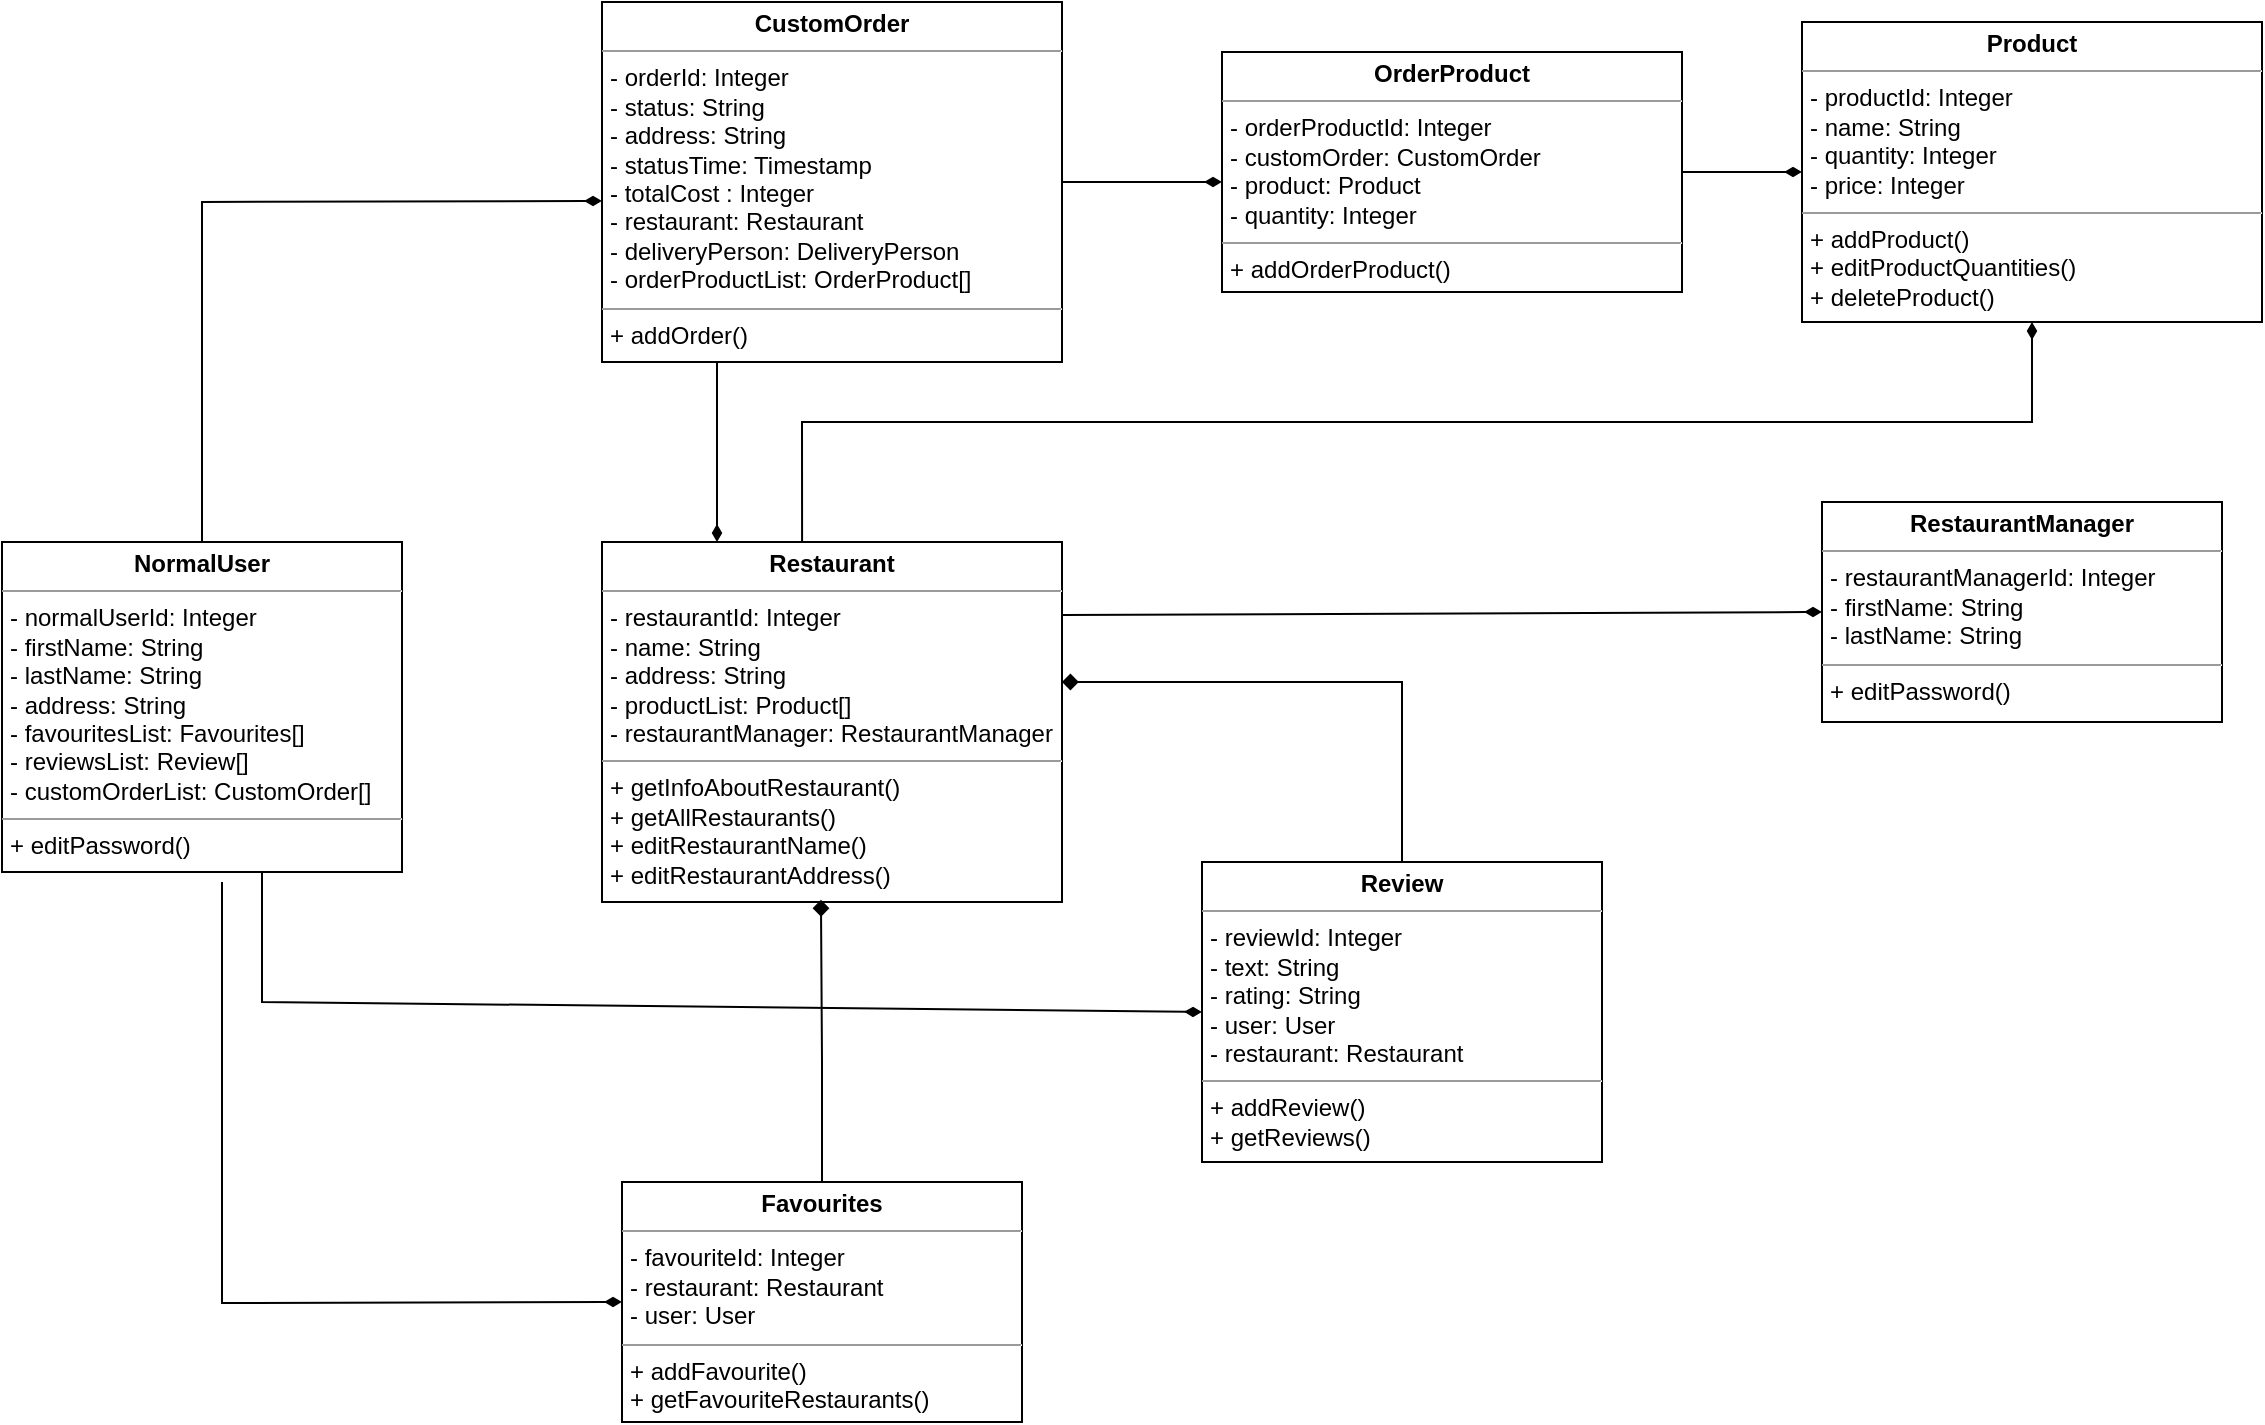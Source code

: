 <mxfile version="20.8.17" type="device"><diagram name="Page-1" id="9f46799a-70d6-7492-0946-bef42562c5a5"><mxGraphModel dx="683" dy="364" grid="1" gridSize="10" guides="1" tooltips="1" connect="1" arrows="1" fold="1" page="1" pageScale="1" pageWidth="1100" pageHeight="850" background="none" math="0" shadow="0"><root><mxCell id="0"/><mxCell id="1" parent="0"/><mxCell id="7zTnKtEgLZHNd0OHvkyd-16" value="&lt;p style=&quot;margin:0px;margin-top:4px;text-align:center;&quot;&gt;&lt;b&gt;NormalUser&lt;/b&gt;&lt;/p&gt;&lt;hr size=&quot;1&quot;&gt;&lt;p style=&quot;margin:0px;margin-left:4px;&quot;&gt;- normalUserId: Integer&lt;/p&gt;&lt;p style=&quot;margin:0px;margin-left:4px;&quot;&gt;- firstName: String&lt;/p&gt;&lt;p style=&quot;margin:0px;margin-left:4px;&quot;&gt;- lastName: String&lt;/p&gt;&lt;p style=&quot;margin:0px;margin-left:4px;&quot;&gt;- address: String&lt;/p&gt;&lt;p style=&quot;margin:0px;margin-left:4px;&quot;&gt;- favouritesList: Favourites[]&lt;/p&gt;&lt;p style=&quot;margin:0px;margin-left:4px;&quot;&gt;- reviewsList: Review[]&lt;/p&gt;&lt;p style=&quot;margin:0px;margin-left:4px;&quot;&gt;- customOrderList: CustomOrder[]&lt;/p&gt;&lt;hr size=&quot;1&quot;&gt;&lt;p style=&quot;margin:0px;margin-left:4px;&quot;&gt;+ editPassword()&lt;/p&gt;&lt;p style=&quot;margin:0px;margin-left:4px;&quot;&gt;&lt;br&gt;&lt;/p&gt;&lt;p style=&quot;margin:0px;margin-left:4px;&quot;&gt;&lt;br&gt;&lt;/p&gt;" style="verticalAlign=top;align=left;overflow=fill;fontSize=12;fontFamily=Helvetica;html=1;" parent="1" vertex="1"><mxGeometry x="40" y="330" width="200" height="165" as="geometry"/></mxCell><mxCell id="7zTnKtEgLZHNd0OHvkyd-17" value="&lt;p style=&quot;margin:0px;margin-top:4px;text-align:center;&quot;&gt;&lt;b&gt;Review&lt;/b&gt;&lt;/p&gt;&lt;hr size=&quot;1&quot;&gt;&lt;p style=&quot;margin:0px;margin-left:4px;&quot;&gt;- reviewId: Integer&lt;/p&gt;&lt;p style=&quot;margin:0px;margin-left:4px;&quot;&gt;- text: String&lt;/p&gt;&lt;p style=&quot;margin:0px;margin-left:4px;&quot;&gt;- rating: String&lt;/p&gt;&lt;p style=&quot;margin:0px;margin-left:4px;&quot;&gt;- user: User&lt;/p&gt;&lt;p style=&quot;margin:0px;margin-left:4px;&quot;&gt;- restaurant: Restaurant&lt;/p&gt;&lt;hr size=&quot;1&quot;&gt;&lt;p style=&quot;margin: 0px 0px 0px 4px;&quot;&gt;+ addReview()&lt;/p&gt;&lt;p style=&quot;margin: 0px 0px 0px 4px;&quot;&gt;+ getReviews()&lt;/p&gt;&lt;p style=&quot;margin:0px;margin-left:4px;&quot;&gt;&lt;br&gt;&lt;/p&gt;" style="verticalAlign=top;align=left;overflow=fill;fontSize=12;fontFamily=Helvetica;html=1;" parent="1" vertex="1"><mxGeometry x="640" y="490" width="200" height="150" as="geometry"/></mxCell><mxCell id="7zTnKtEgLZHNd0OHvkyd-18" value="&lt;p style=&quot;margin:0px;margin-top:4px;text-align:center;&quot;&gt;&lt;b&gt;Favourites&lt;/b&gt;&lt;/p&gt;&lt;hr size=&quot;1&quot;&gt;&lt;p style=&quot;margin:0px;margin-left:4px;&quot;&gt;- favouriteId: Integer&lt;/p&gt;&lt;p style=&quot;margin:0px;margin-left:4px;&quot;&gt;- restaurant: Restaurant&lt;/p&gt;&lt;p style=&quot;margin:0px;margin-left:4px;&quot;&gt;- user: User&lt;/p&gt;&lt;hr size=&quot;1&quot;&gt;&lt;p style=&quot;margin: 0px 0px 0px 4px;&quot;&gt;+ addFavourite()&lt;/p&gt;&lt;p style=&quot;margin: 0px 0px 0px 4px;&quot;&gt;+ getFavouriteRestaurants()&lt;/p&gt;&lt;p style=&quot;margin: 0px 0px 0px 4px;&quot;&gt;&lt;br&gt;&lt;/p&gt;&lt;p style=&quot;margin:0px;margin-left:4px;&quot;&gt;&lt;br&gt;&lt;/p&gt;" style="verticalAlign=top;align=left;overflow=fill;fontSize=12;fontFamily=Helvetica;html=1;" parent="1" vertex="1"><mxGeometry x="350" y="650" width="200" height="120" as="geometry"/></mxCell><mxCell id="7zTnKtEgLZHNd0OHvkyd-19" value="&lt;p style=&quot;margin:0px;margin-top:4px;text-align:center;&quot;&gt;&lt;b&gt;Restaurant&lt;/b&gt;&lt;/p&gt;&lt;hr size=&quot;1&quot;&gt;&lt;p style=&quot;margin:0px;margin-left:4px;&quot;&gt;- restaurantId: Integer&lt;/p&gt;&lt;p style=&quot;margin:0px;margin-left:4px;&quot;&gt;- name: String&lt;/p&gt;&lt;p style=&quot;margin:0px;margin-left:4px;&quot;&gt;- address: String&lt;/p&gt;&lt;p style=&quot;margin:0px;margin-left:4px;&quot;&gt;- productList: Product[]&lt;br&gt;&lt;/p&gt;&lt;p style=&quot;margin:0px;margin-left:4px;&quot;&gt;- restaurantManager: RestaurantManager&lt;/p&gt;&lt;hr size=&quot;1&quot;&gt;&lt;p style=&quot;margin:0px;margin-left:4px;&quot;&gt;+ getInfoAboutRestaurant()&lt;br&gt;&lt;/p&gt;&lt;p style=&quot;margin:0px;margin-left:4px;&quot;&gt;+ getAllRestaurants()&lt;/p&gt;&lt;p style=&quot;margin:0px;margin-left:4px;&quot;&gt;+ editRestaurantName()&lt;/p&gt;&lt;p style=&quot;margin:0px;margin-left:4px;&quot;&gt;+ editRestaurantAddress()&lt;/p&gt;" style="verticalAlign=top;align=left;overflow=fill;fontSize=12;fontFamily=Helvetica;html=1;" parent="1" vertex="1"><mxGeometry x="340" y="330" width="230" height="180" as="geometry"/></mxCell><mxCell id="7zTnKtEgLZHNd0OHvkyd-20" value="&lt;p style=&quot;margin:0px;margin-top:4px;text-align:center;&quot;&gt;&lt;b&gt;RestaurantManager&lt;/b&gt;&lt;/p&gt;&lt;hr size=&quot;1&quot;&gt;&lt;p style=&quot;margin:0px;margin-left:4px;&quot;&gt;- restaurantManagerId: Integer&lt;/p&gt;&lt;p style=&quot;margin:0px;margin-left:4px;&quot;&gt;- firstName: String&lt;/p&gt;&lt;p style=&quot;margin:0px;margin-left:4px;&quot;&gt;- lastName: String&lt;/p&gt;&lt;hr size=&quot;1&quot;&gt;&lt;p style=&quot;margin:0px;margin-left:4px;&quot;&gt;+ editPassword()&lt;/p&gt;&lt;p style=&quot;margin:0px;margin-left:4px;&quot;&gt;&lt;br&gt;&lt;/p&gt;" style="verticalAlign=top;align=left;overflow=fill;fontSize=12;fontFamily=Helvetica;html=1;" parent="1" vertex="1"><mxGeometry x="950" y="310" width="200" height="110" as="geometry"/></mxCell><mxCell id="7zTnKtEgLZHNd0OHvkyd-21" value="&lt;p style=&quot;margin:0px;margin-top:4px;text-align:center;&quot;&gt;&lt;b&gt;Product&lt;/b&gt;&lt;/p&gt;&lt;hr size=&quot;1&quot;&gt;&lt;p style=&quot;margin:0px;margin-left:4px;&quot;&gt;- productId: Integer&lt;/p&gt;&lt;p style=&quot;margin:0px;margin-left:4px;&quot;&gt;- name: String&lt;/p&gt;&lt;p style=&quot;margin:0px;margin-left:4px;&quot;&gt;- quantity: Integer&lt;/p&gt;&lt;p style=&quot;margin:0px;margin-left:4px;&quot;&gt;- price: Integer&lt;/p&gt;&lt;hr size=&quot;1&quot;&gt;&lt;p style=&quot;margin:0px;margin-left:4px;&quot;&gt;+ addProduct()&lt;br&gt;&lt;/p&gt;&lt;p style=&quot;margin:0px;margin-left:4px;&quot;&gt;+ editProductQuantities()&lt;/p&gt;&lt;p style=&quot;margin:0px;margin-left:4px;&quot;&gt;+ deleteProduct()&lt;/p&gt;" style="verticalAlign=top;align=left;overflow=fill;fontSize=12;fontFamily=Helvetica;html=1;" parent="1" vertex="1"><mxGeometry x="940" y="70" width="230" height="150" as="geometry"/></mxCell><mxCell id="7zTnKtEgLZHNd0OHvkyd-22" value="&lt;p style=&quot;margin:0px;margin-top:4px;text-align:center;&quot;&gt;&lt;b&gt;CustomOrder&lt;/b&gt;&lt;/p&gt;&lt;hr size=&quot;1&quot;&gt;&lt;p style=&quot;margin:0px;margin-left:4px;&quot;&gt;- orderId: Integer&lt;/p&gt;&lt;p style=&quot;margin:0px;margin-left:4px;&quot;&gt;- status: String&lt;/p&gt;&lt;p style=&quot;margin:0px;margin-left:4px;&quot;&gt;- address: String&lt;/p&gt;&lt;p style=&quot;margin:0px;margin-left:4px;&quot;&gt;- statusTime: Timestamp&lt;/p&gt;&lt;p style=&quot;margin:0px;margin-left:4px;&quot;&gt;- totalCost : Integer&lt;/p&gt;&lt;p style=&quot;margin:0px;margin-left:4px;&quot;&gt;- restaurant: Restaurant&lt;/p&gt;&lt;p style=&quot;margin:0px;margin-left:4px;&quot;&gt;- deliveryPerson: DeliveryPerson&lt;/p&gt;&lt;p style=&quot;margin:0px;margin-left:4px;&quot;&gt;- orderProductList: OrderProduct[]&lt;/p&gt;&lt;hr size=&quot;1&quot;&gt;&lt;p style=&quot;margin:0px;margin-left:4px;&quot;&gt;+ addOrder()&lt;br&gt;&lt;/p&gt;&lt;p style=&quot;margin:0px;margin-left:4px;&quot;&gt;&lt;br&gt;&lt;/p&gt;" style="verticalAlign=top;align=left;overflow=fill;fontSize=12;fontFamily=Helvetica;html=1;" parent="1" vertex="1"><mxGeometry x="340" y="60" width="230" height="180" as="geometry"/></mxCell><mxCell id="7zTnKtEgLZHNd0OHvkyd-23" value="&lt;p style=&quot;margin:0px;margin-top:4px;text-align:center;&quot;&gt;&lt;b&gt;OrderProduct&lt;/b&gt;&lt;/p&gt;&lt;hr size=&quot;1&quot;&gt;&lt;p style=&quot;margin:0px;margin-left:4px;&quot;&gt;- orderProductId: Integer&lt;/p&gt;&lt;p style=&quot;margin:0px;margin-left:4px;&quot;&gt;- customOrder: CustomOrder&lt;br&gt;&lt;/p&gt;&lt;p style=&quot;margin:0px;margin-left:4px;&quot;&gt;- product: Product&lt;/p&gt;&lt;p style=&quot;margin:0px;margin-left:4px;&quot;&gt;- quantity: Integer&lt;/p&gt;&lt;hr size=&quot;1&quot;&gt;&lt;p style=&quot;margin:0px;margin-left:4px;&quot;&gt;+ addOrderProduct()&lt;/p&gt;&lt;p style=&quot;margin:0px;margin-left:4px;&quot;&gt;&lt;br&gt;&lt;/p&gt;" style="verticalAlign=top;align=left;overflow=fill;fontSize=12;fontFamily=Helvetica;html=1;" parent="1" vertex="1"><mxGeometry x="650" y="85" width="230" height="120" as="geometry"/></mxCell><mxCell id="7zTnKtEgLZHNd0OHvkyd-25" value="" style="html=1;verticalAlign=bottom;endArrow=diamondThin;rounded=0;exitX=0.5;exitY=0;exitDx=0;exitDy=0;endFill=1;" parent="1" source="7zTnKtEgLZHNd0OHvkyd-16" edge="1"><mxGeometry width="80" relative="1" as="geometry"><mxPoint x="260" y="159.47" as="sourcePoint"/><mxPoint x="340" y="159.47" as="targetPoint"/><Array as="points"><mxPoint x="140" y="160"/></Array><mxPoint as="offset"/></mxGeometry></mxCell><mxCell id="7zTnKtEgLZHNd0OHvkyd-26" value="" style="html=1;verticalAlign=bottom;endArrow=diamondThin;rounded=0;endFill=1;" parent="1" edge="1"><mxGeometry width="80" relative="1" as="geometry"><mxPoint x="150" y="500" as="sourcePoint"/><mxPoint x="350" y="710" as="targetPoint"/><Array as="points"><mxPoint x="150" y="710.53"/></Array></mxGeometry></mxCell><mxCell id="7zTnKtEgLZHNd0OHvkyd-27" value="" style="html=1;verticalAlign=bottom;endArrow=diamondThin;rounded=0;endFill=1;entryX=0;entryY=0.5;entryDx=0;entryDy=0;" parent="1" target="7zTnKtEgLZHNd0OHvkyd-17" edge="1"><mxGeometry width="80" relative="1" as="geometry"><mxPoint x="170" y="495" as="sourcePoint"/><mxPoint x="370" y="705" as="targetPoint"/><Array as="points"><mxPoint x="170" y="560"/></Array></mxGeometry></mxCell><mxCell id="7zTnKtEgLZHNd0OHvkyd-28" value="" style="html=1;verticalAlign=bottom;endArrow=diamond;rounded=0;endFill=1;entryX=0.476;entryY=0.994;entryDx=0;entryDy=0;exitX=0.5;exitY=0;exitDx=0;exitDy=0;entryPerimeter=0;" parent="1" source="7zTnKtEgLZHNd0OHvkyd-18" target="7zTnKtEgLZHNd0OHvkyd-19" edge="1"><mxGeometry x="-0.338" width="80" relative="1" as="geometry"><mxPoint x="550" y="700" as="sourcePoint"/><mxPoint x="1120" y="620" as="targetPoint"/><Array as="points"><mxPoint x="450" y="590"/></Array><mxPoint as="offset"/></mxGeometry></mxCell><mxCell id="7zTnKtEgLZHNd0OHvkyd-29" value="" style="html=1;verticalAlign=bottom;endArrow=diamond;rounded=0;endFill=1;entryX=0.476;entryY=0.994;entryDx=0;entryDy=0;exitX=0.5;exitY=0;exitDx=0;exitDy=0;entryPerimeter=0;" parent="1" source="7zTnKtEgLZHNd0OHvkyd-17" edge="1"><mxGeometry x="-0.338" width="80" relative="1" as="geometry"><mxPoint x="570.52" y="551.02" as="sourcePoint"/><mxPoint x="570.0" y="400.0" as="targetPoint"/><Array as="points"><mxPoint x="740" y="400"/></Array><mxPoint as="offset"/></mxGeometry></mxCell><mxCell id="7zTnKtEgLZHNd0OHvkyd-30" value="" style="html=1;verticalAlign=bottom;endArrow=diamondThin;rounded=0;endFill=1;entryX=0.476;entryY=0.994;entryDx=0;entryDy=0;exitX=1;exitY=0.5;exitDx=0;exitDy=0;entryPerimeter=0;" parent="1" source="7zTnKtEgLZHNd0OHvkyd-22" edge="1"><mxGeometry x="-0.338" width="80" relative="1" as="geometry"><mxPoint x="820" y="240" as="sourcePoint"/><mxPoint x="650" y="150.0" as="targetPoint"/><Array as="points"/><mxPoint as="offset"/></mxGeometry></mxCell><mxCell id="7zTnKtEgLZHNd0OHvkyd-31" value="" style="html=1;verticalAlign=bottom;endArrow=diamondThin;rounded=0;endFill=1;exitX=1;exitY=0.5;exitDx=0;exitDy=0;" parent="1" source="7zTnKtEgLZHNd0OHvkyd-23" edge="1"><mxGeometry x="-0.338" width="80" relative="1" as="geometry"><mxPoint x="874.37" y="144.47" as="sourcePoint"/><mxPoint x="940" y="145" as="targetPoint"/><Array as="points"/><mxPoint as="offset"/></mxGeometry></mxCell><mxCell id="7zTnKtEgLZHNd0OHvkyd-32" value="" style="html=1;verticalAlign=bottom;endArrow=diamondThin;rounded=0;endFill=1;entryX=0;entryY=0.5;entryDx=0;entryDy=0;exitX=1;exitY=0.203;exitDx=0;exitDy=0;exitPerimeter=0;" parent="1" source="7zTnKtEgLZHNd0OHvkyd-19" target="7zTnKtEgLZHNd0OHvkyd-20" edge="1"><mxGeometry x="-0.338" width="80" relative="1" as="geometry"><mxPoint x="560" y="365" as="sourcePoint"/><mxPoint x="630" y="370" as="targetPoint"/><Array as="points"/><mxPoint as="offset"/></mxGeometry></mxCell><mxCell id="7zTnKtEgLZHNd0OHvkyd-34" value="" style="html=1;verticalAlign=bottom;endArrow=diamondThin;rounded=0;endFill=1;entryX=0.5;entryY=1;entryDx=0;entryDy=0;exitX=0.435;exitY=0;exitDx=0;exitDy=0;exitPerimeter=0;" parent="1" source="7zTnKtEgLZHNd0OHvkyd-19" target="7zTnKtEgLZHNd0OHvkyd-21" edge="1"><mxGeometry x="-0.338" width="80" relative="1" as="geometry"><mxPoint x="440" y="300" as="sourcePoint"/><mxPoint x="820" y="300.37" as="targetPoint"/><Array as="points"><mxPoint x="440" y="270"/><mxPoint x="1055" y="270"/></Array><mxPoint as="offset"/></mxGeometry></mxCell><mxCell id="gBozLuh9Homiekdr7t4g-1" value="" style="html=1;verticalAlign=bottom;endArrow=diamondThin;rounded=0;endFill=1;exitX=0.25;exitY=1;exitDx=0;exitDy=0;entryX=0.25;entryY=0;entryDx=0;entryDy=0;" parent="1" source="7zTnKtEgLZHNd0OHvkyd-22" target="7zTnKtEgLZHNd0OHvkyd-19" edge="1"><mxGeometry x="-0.338" width="80" relative="1" as="geometry"><mxPoint x="340" y="310" as="sourcePoint"/><mxPoint x="400" y="310" as="targetPoint"/><Array as="points"/><mxPoint as="offset"/></mxGeometry></mxCell></root></mxGraphModel></diagram></mxfile>
